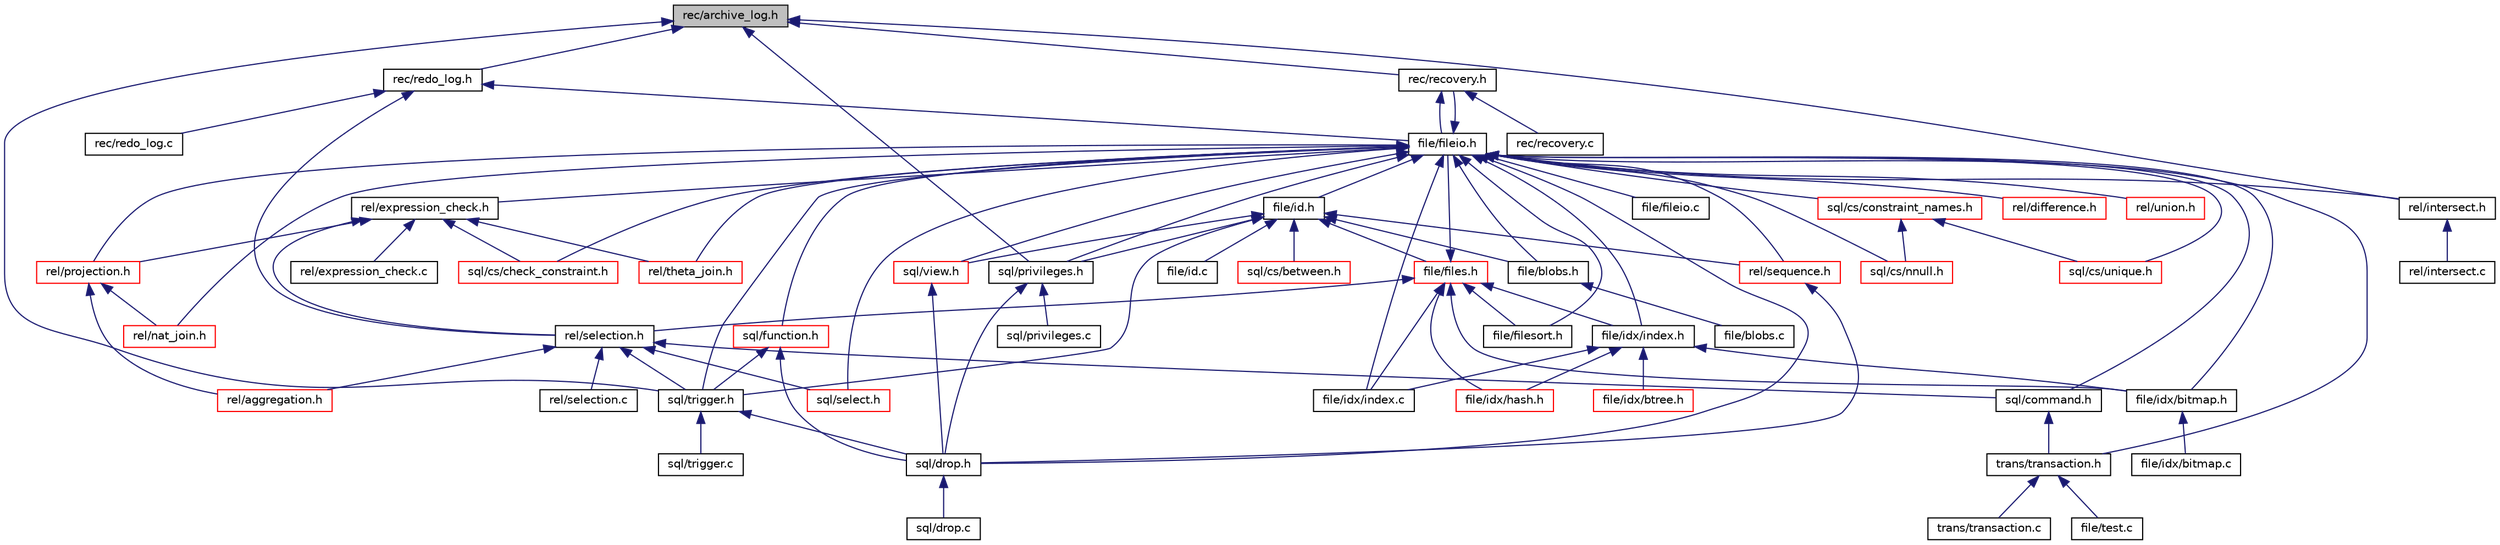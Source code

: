 digraph "rec/archive_log.h"
{
  bgcolor="transparent";
  edge [fontname="Helvetica",fontsize="10",labelfontname="Helvetica",labelfontsize="10"];
  node [fontname="Helvetica",fontsize="10",shape=record];
  Node1 [label="rec/archive_log.h",height=0.2,width=0.4,color="black", fillcolor="grey75", style="filled" fontcolor="black"];
  Node1 -> Node2 [dir="back",color="midnightblue",fontsize="10",style="solid"];
  Node2 [label="rec/recovery.h",height=0.2,width=0.4,color="black",URL="$recovery_8h_source.html"];
  Node2 -> Node3 [dir="back",color="midnightblue",fontsize="10",style="solid"];
  Node3 [label="file/fileio.h",height=0.2,width=0.4,color="black",URL="$fileio_8h.html"];
  Node3 -> Node4 [dir="back",color="midnightblue",fontsize="10",style="solid"];
  Node4 [label="file/blobs.h",height=0.2,width=0.4,color="black",URL="$blobs_8h.html"];
  Node4 -> Node5 [dir="back",color="midnightblue",fontsize="10",style="solid"];
  Node5 [label="file/blobs.c",height=0.2,width=0.4,color="black",URL="$blobs_8c.html"];
  Node3 -> Node2 [dir="back",color="midnightblue",fontsize="10",style="solid"];
  Node3 -> Node6 [dir="back",color="midnightblue",fontsize="10",style="solid"];
  Node6 [label="file/id.h",height=0.2,width=0.4,color="black",URL="$id_8h.html"];
  Node6 -> Node7 [dir="back",color="midnightblue",fontsize="10",style="solid"];
  Node7 [label="file/files.h",height=0.2,width=0.4,color="red",URL="$files_8h.html"];
  Node7 -> Node3 [dir="back",color="midnightblue",fontsize="10",style="solid"];
  Node7 -> Node8 [dir="back",color="midnightblue",fontsize="10",style="solid"];
  Node8 [label="file/filesort.h",height=0.2,width=0.4,color="black",URL="$filesort_8h.html"];
  Node7 -> Node9 [dir="back",color="midnightblue",fontsize="10",style="solid"];
  Node9 [label="rel/selection.h",height=0.2,width=0.4,color="black",URL="$selection_8h.html"];
  Node9 -> Node10 [dir="back",color="midnightblue",fontsize="10",style="solid"];
  Node10 [label="sql/command.h",height=0.2,width=0.4,color="black",URL="$command_8h_source.html"];
  Node10 -> Node11 [dir="back",color="midnightblue",fontsize="10",style="solid"];
  Node11 [label="trans/transaction.h",height=0.2,width=0.4,color="black",URL="$transaction_8h.html"];
  Node11 -> Node12 [dir="back",color="midnightblue",fontsize="10",style="solid"];
  Node12 [label="file/test.c",height=0.2,width=0.4,color="black",URL="$test_8c.html"];
  Node11 -> Node13 [dir="back",color="midnightblue",fontsize="10",style="solid"];
  Node13 [label="trans/transaction.c",height=0.2,width=0.4,color="black",URL="$transaction_8c.html"];
  Node9 -> Node14 [dir="back",color="midnightblue",fontsize="10",style="solid"];
  Node14 [label="rel/aggregation.h",height=0.2,width=0.4,color="red",URL="$aggregation_8h.html"];
  Node9 -> Node15 [dir="back",color="midnightblue",fontsize="10",style="solid"];
  Node15 [label="rel/selection.c",height=0.2,width=0.4,color="black",URL="$selection_8c.html"];
  Node9 -> Node16 [dir="back",color="midnightblue",fontsize="10",style="solid"];
  Node16 [label="sql/trigger.h",height=0.2,width=0.4,color="black",URL="$trigger_8h.html"];
  Node16 -> Node17 [dir="back",color="midnightblue",fontsize="10",style="solid"];
  Node17 [label="sql/drop.h",height=0.2,width=0.4,color="black",URL="$drop_8h.html"];
  Node17 -> Node18 [dir="back",color="midnightblue",fontsize="10",style="solid"];
  Node18 [label="sql/drop.c",height=0.2,width=0.4,color="black",URL="$drop_8c.html"];
  Node16 -> Node19 [dir="back",color="midnightblue",fontsize="10",style="solid"];
  Node19 [label="sql/trigger.c",height=0.2,width=0.4,color="black",URL="$trigger_8c.html"];
  Node9 -> Node20 [dir="back",color="midnightblue",fontsize="10",style="solid"];
  Node20 [label="sql/select.h",height=0.2,width=0.4,color="red",URL="$select_8h_source.html"];
  Node7 -> Node21 [dir="back",color="midnightblue",fontsize="10",style="solid"];
  Node21 [label="file/idx/index.h",height=0.2,width=0.4,color="black",URL="$index_8h.html"];
  Node21 -> Node22 [dir="back",color="midnightblue",fontsize="10",style="solid"];
  Node22 [label="file/idx/bitmap.h",height=0.2,width=0.4,color="black",URL="$bitmap_8h.html"];
  Node22 -> Node23 [dir="back",color="midnightblue",fontsize="10",style="solid"];
  Node23 [label="file/idx/bitmap.c",height=0.2,width=0.4,color="black",URL="$bitmap_8c.html"];
  Node21 -> Node24 [dir="back",color="midnightblue",fontsize="10",style="solid"];
  Node24 [label="file/idx/btree.h",height=0.2,width=0.4,color="red",URL="$btree_8h.html"];
  Node21 -> Node25 [dir="back",color="midnightblue",fontsize="10",style="solid"];
  Node25 [label="file/idx/hash.h",height=0.2,width=0.4,color="red",URL="$hash_8h.html"];
  Node21 -> Node26 [dir="back",color="midnightblue",fontsize="10",style="solid"];
  Node26 [label="file/idx/index.c",height=0.2,width=0.4,color="black",URL="$index_8c.html"];
  Node7 -> Node22 [dir="back",color="midnightblue",fontsize="10",style="solid"];
  Node7 -> Node25 [dir="back",color="midnightblue",fontsize="10",style="solid"];
  Node7 -> Node26 [dir="back",color="midnightblue",fontsize="10",style="solid"];
  Node6 -> Node4 [dir="back",color="midnightblue",fontsize="10",style="solid"];
  Node6 -> Node27 [dir="back",color="midnightblue",fontsize="10",style="solid"];
  Node27 [label="file/id.c",height=0.2,width=0.4,color="black",URL="$id_8c.html"];
  Node6 -> Node28 [dir="back",color="midnightblue",fontsize="10",style="solid"];
  Node28 [label="sql/cs/between.h",height=0.2,width=0.4,color="red",URL="$between_8h.html"];
  Node6 -> Node29 [dir="back",color="midnightblue",fontsize="10",style="solid"];
  Node29 [label="sql/view.h",height=0.2,width=0.4,color="red",URL="$view_8h_source.html"];
  Node29 -> Node17 [dir="back",color="midnightblue",fontsize="10",style="solid"];
  Node6 -> Node30 [dir="back",color="midnightblue",fontsize="10",style="solid"];
  Node30 [label="rel/sequence.h",height=0.2,width=0.4,color="red",URL="$sequence_8h.html"];
  Node30 -> Node17 [dir="back",color="midnightblue",fontsize="10",style="solid"];
  Node6 -> Node16 [dir="back",color="midnightblue",fontsize="10",style="solid"];
  Node6 -> Node31 [dir="back",color="midnightblue",fontsize="10",style="solid"];
  Node31 [label="sql/privileges.h",height=0.2,width=0.4,color="black",URL="$privileges_8h_source.html"];
  Node31 -> Node17 [dir="back",color="midnightblue",fontsize="10",style="solid"];
  Node31 -> Node32 [dir="back",color="midnightblue",fontsize="10",style="solid"];
  Node32 [label="sql/privileges.c",height=0.2,width=0.4,color="black",URL="$privileges_8c.html"];
  Node3 -> Node33 [dir="back",color="midnightblue",fontsize="10",style="solid"];
  Node33 [label="file/fileio.c",height=0.2,width=0.4,color="black",URL="$fileio_8c.html"];
  Node3 -> Node8 [dir="back",color="midnightblue",fontsize="10",style="solid"];
  Node3 -> Node10 [dir="back",color="midnightblue",fontsize="10",style="solid"];
  Node3 -> Node34 [dir="back",color="midnightblue",fontsize="10",style="solid"];
  Node34 [label="rel/expression_check.h",height=0.2,width=0.4,color="black",URL="$expression__check_8h.html"];
  Node34 -> Node9 [dir="back",color="midnightblue",fontsize="10",style="solid"];
  Node34 -> Node35 [dir="back",color="midnightblue",fontsize="10",style="solid"];
  Node35 [label="sql/cs/check_constraint.h",height=0.2,width=0.4,color="red",URL="$check__constraint_8h.html"];
  Node34 -> Node36 [dir="back",color="midnightblue",fontsize="10",style="solid"];
  Node36 [label="rel/projection.h",height=0.2,width=0.4,color="red",URL="$projection_8h.html"];
  Node36 -> Node14 [dir="back",color="midnightblue",fontsize="10",style="solid"];
  Node36 -> Node37 [dir="back",color="midnightblue",fontsize="10",style="solid"];
  Node37 [label="rel/nat_join.h",height=0.2,width=0.4,color="red",URL="$nat__join_8h.html"];
  Node34 -> Node38 [dir="back",color="midnightblue",fontsize="10",style="solid"];
  Node38 [label="rel/expression_check.c",height=0.2,width=0.4,color="black",URL="$expression__check_8c.html"];
  Node34 -> Node39 [dir="back",color="midnightblue",fontsize="10",style="solid"];
  Node39 [label="rel/theta_join.h",height=0.2,width=0.4,color="red",URL="$theta__join_8h.html"];
  Node3 -> Node11 [dir="back",color="midnightblue",fontsize="10",style="solid"];
  Node3 -> Node21 [dir="back",color="midnightblue",fontsize="10",style="solid"];
  Node3 -> Node22 [dir="back",color="midnightblue",fontsize="10",style="solid"];
  Node3 -> Node26 [dir="back",color="midnightblue",fontsize="10",style="solid"];
  Node3 -> Node35 [dir="back",color="midnightblue",fontsize="10",style="solid"];
  Node3 -> Node40 [dir="back",color="midnightblue",fontsize="10",style="solid"];
  Node40 [label="sql/cs/constraint_names.h",height=0.2,width=0.4,color="red",URL="$constraint__names_8h.html"];
  Node40 -> Node41 [dir="back",color="midnightblue",fontsize="10",style="solid"];
  Node41 [label="sql/cs/nnull.h",height=0.2,width=0.4,color="red",URL="$nnull_8h.html"];
  Node40 -> Node42 [dir="back",color="midnightblue",fontsize="10",style="solid"];
  Node42 [label="sql/cs/unique.h",height=0.2,width=0.4,color="red",URL="$unique_8h.html"];
  Node3 -> Node41 [dir="back",color="midnightblue",fontsize="10",style="solid"];
  Node3 -> Node42 [dir="back",color="midnightblue",fontsize="10",style="solid"];
  Node3 -> Node29 [dir="back",color="midnightblue",fontsize="10",style="solid"];
  Node3 -> Node36 [dir="back",color="midnightblue",fontsize="10",style="solid"];
  Node3 -> Node43 [dir="back",color="midnightblue",fontsize="10",style="solid"];
  Node43 [label="rel/difference.h",height=0.2,width=0.4,color="red",URL="$difference_8h.html"];
  Node3 -> Node44 [dir="back",color="midnightblue",fontsize="10",style="solid"];
  Node44 [label="rel/intersect.h",height=0.2,width=0.4,color="black",URL="$intersect_8h.html"];
  Node44 -> Node45 [dir="back",color="midnightblue",fontsize="10",style="solid"];
  Node45 [label="rel/intersect.c",height=0.2,width=0.4,color="black",URL="$intersect_8c.html"];
  Node3 -> Node37 [dir="back",color="midnightblue",fontsize="10",style="solid"];
  Node3 -> Node30 [dir="back",color="midnightblue",fontsize="10",style="solid"];
  Node3 -> Node39 [dir="back",color="midnightblue",fontsize="10",style="solid"];
  Node3 -> Node46 [dir="back",color="midnightblue",fontsize="10",style="solid"];
  Node46 [label="rel/union.h",height=0.2,width=0.4,color="red",URL="$union_8h.html"];
  Node3 -> Node17 [dir="back",color="midnightblue",fontsize="10",style="solid"];
  Node3 -> Node16 [dir="back",color="midnightblue",fontsize="10",style="solid"];
  Node3 -> Node47 [dir="back",color="midnightblue",fontsize="10",style="solid"];
  Node47 [label="sql/function.h",height=0.2,width=0.4,color="red",URL="$function_8h.html"];
  Node47 -> Node16 [dir="back",color="midnightblue",fontsize="10",style="solid"];
  Node47 -> Node17 [dir="back",color="midnightblue",fontsize="10",style="solid"];
  Node3 -> Node31 [dir="back",color="midnightblue",fontsize="10",style="solid"];
  Node3 -> Node20 [dir="back",color="midnightblue",fontsize="10",style="solid"];
  Node2 -> Node48 [dir="back",color="midnightblue",fontsize="10",style="solid"];
  Node48 [label="rec/recovery.c",height=0.2,width=0.4,color="black",URL="$recovery_8c.html"];
  Node1 -> Node49 [dir="back",color="midnightblue",fontsize="10",style="solid"];
  Node49 [label="rec/redo_log.h",height=0.2,width=0.4,color="black",URL="$redo__log_8h_source.html"];
  Node49 -> Node3 [dir="back",color="midnightblue",fontsize="10",style="solid"];
  Node49 -> Node9 [dir="back",color="midnightblue",fontsize="10",style="solid"];
  Node49 -> Node50 [dir="back",color="midnightblue",fontsize="10",style="solid"];
  Node50 [label="rec/redo_log.c",height=0.2,width=0.4,color="black",URL="$redo__log_8c.html"];
  Node1 -> Node44 [dir="back",color="midnightblue",fontsize="10",style="solid"];
  Node1 -> Node16 [dir="back",color="midnightblue",fontsize="10",style="solid"];
  Node1 -> Node31 [dir="back",color="midnightblue",fontsize="10",style="solid"];
}
